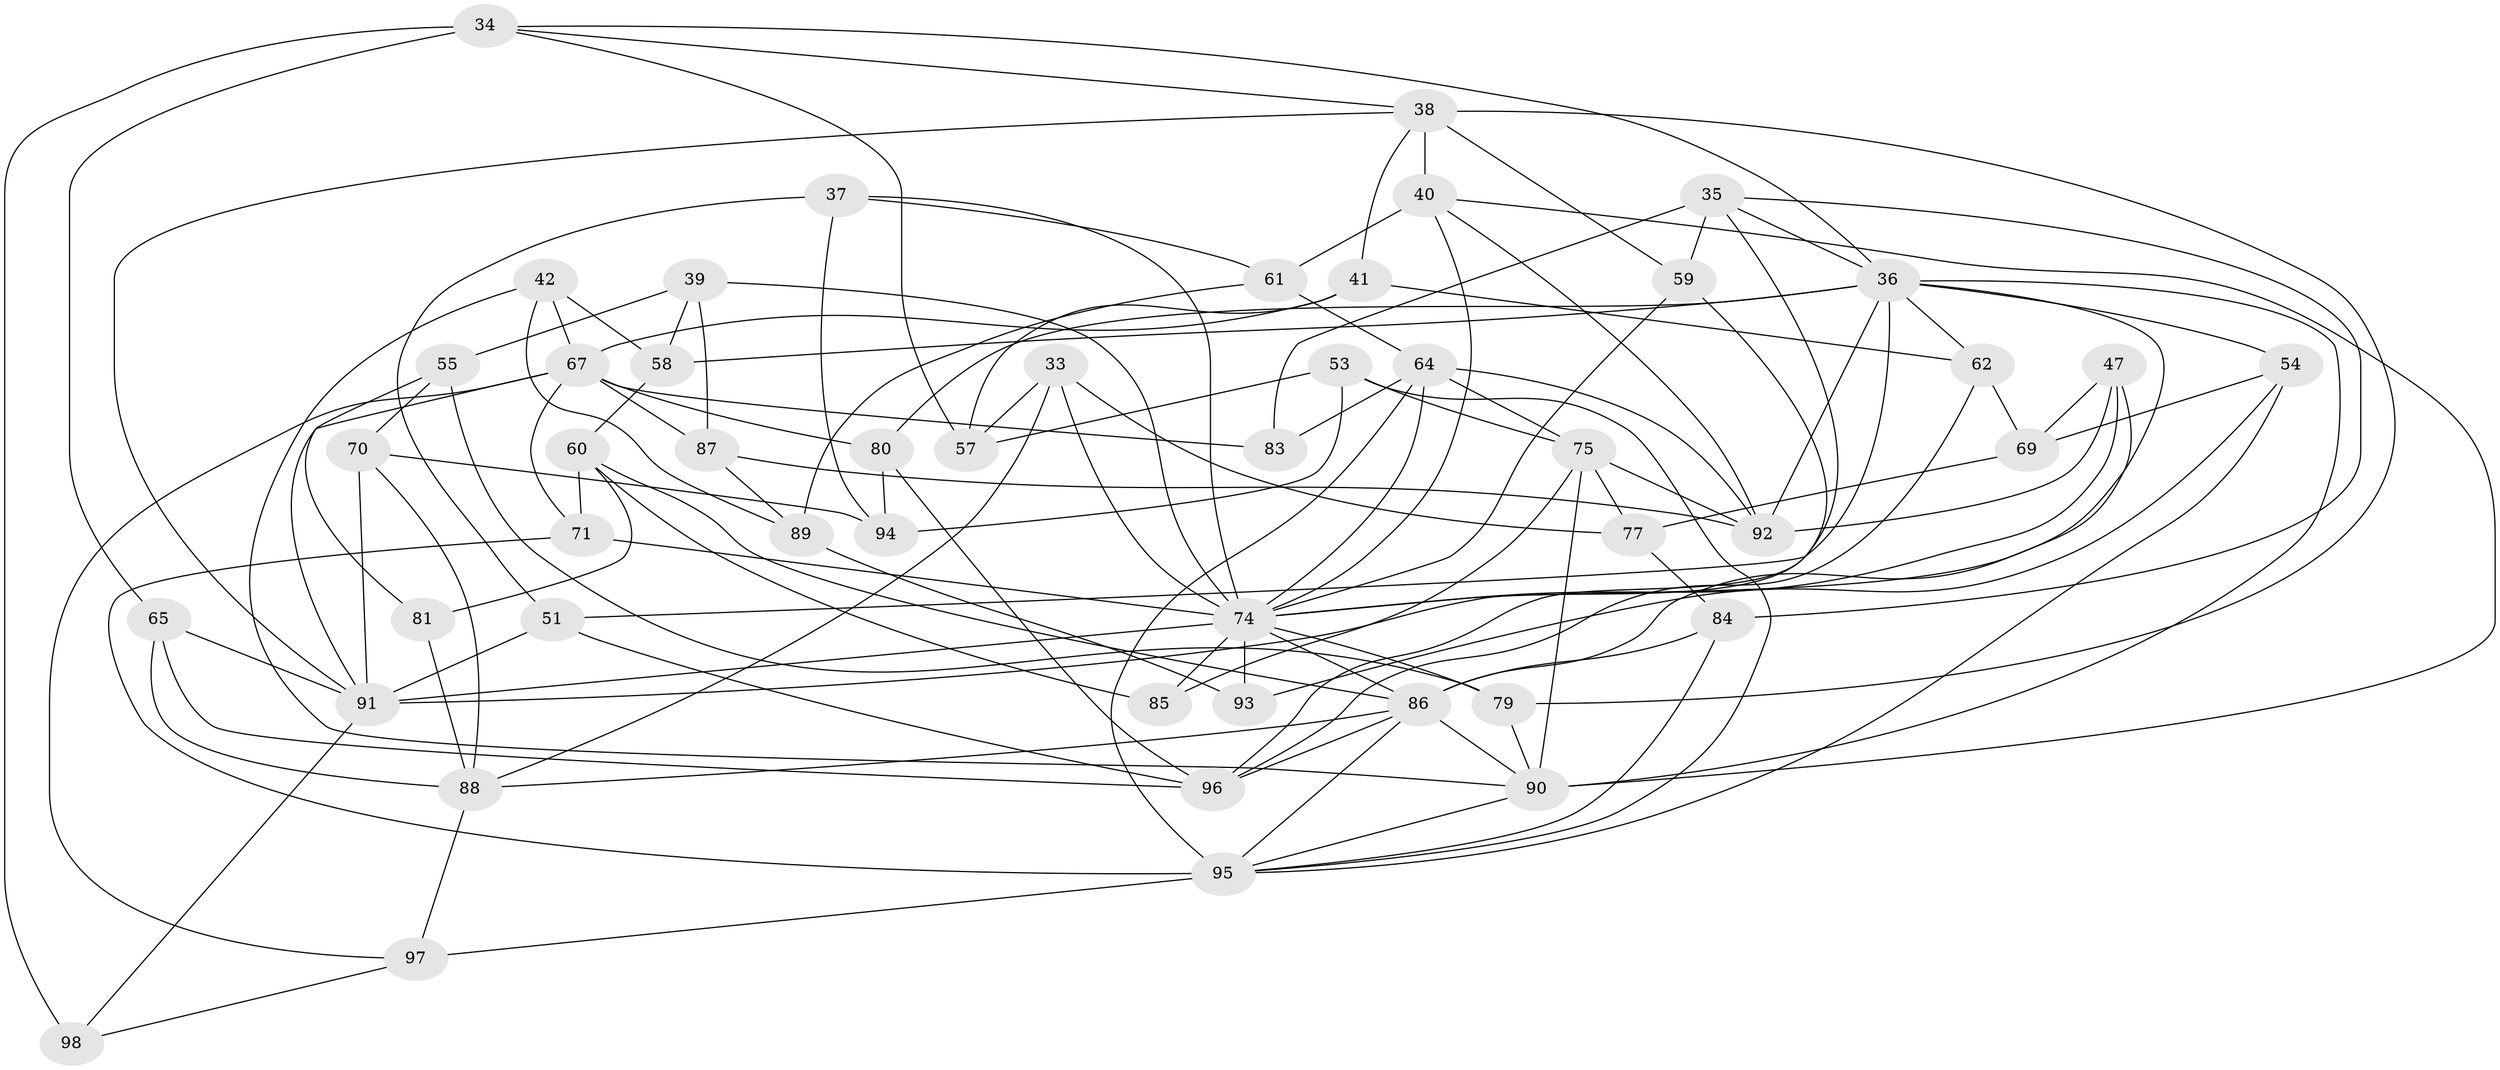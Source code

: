 // original degree distribution, {4: 1.0}
// Generated by graph-tools (version 1.1) at 2025/57/03/09/25 04:57:54]
// undirected, 49 vertices, 121 edges
graph export_dot {
graph [start="1"]
  node [color=gray90,style=filled];
  33;
  34 [super="+3"];
  35 [super="+23"];
  36 [super="+18+29"];
  37 [super="+31"];
  38 [super="+25"];
  39;
  40 [super="+7+30"];
  41;
  42;
  47;
  51;
  53;
  54;
  55;
  57;
  58;
  59;
  60 [super="+44"];
  61 [super="+6"];
  62;
  64 [super="+2+46"];
  65;
  67 [super="+32"];
  69;
  70;
  71;
  74 [super="+9+43+63+50"];
  75 [super="+68"];
  77;
  79;
  80 [super="+45"];
  81;
  83;
  84;
  85;
  86 [super="+11+52+82"];
  87;
  88 [super="+73+56"];
  89;
  90 [super="+27+78"];
  91 [super="+76+49"];
  92 [super="+26"];
  93 [super="+72"];
  94;
  95 [super="+28"];
  96 [super="+8"];
  97 [super="+66"];
  98;
  33 -- 88;
  33 -- 57;
  33 -- 77;
  33 -- 74;
  34 -- 65;
  34 -- 98 [weight=2];
  34 -- 57;
  34 -- 38;
  34 -- 36;
  35 -- 83 [weight=2];
  35 -- 84;
  35 -- 59;
  35 -- 36;
  35 -- 91;
  36 -- 74 [weight=2];
  36 -- 92 [weight=2];
  36 -- 80;
  36 -- 54;
  36 -- 90;
  36 -- 62;
  36 -- 58;
  36 -- 51;
  37 -- 51;
  37 -- 61;
  37 -- 94;
  37 -- 74 [weight=3];
  38 -- 79;
  38 -- 40 [weight=3];
  38 -- 41;
  38 -- 59;
  38 -- 91;
  39 -- 55;
  39 -- 87;
  39 -- 58;
  39 -- 74;
  40 -- 61 [weight=2];
  40 -- 92;
  40 -- 74;
  40 -- 90;
  41 -- 62;
  41 -- 57;
  41 -- 67;
  42 -- 58;
  42 -- 89;
  42 -- 67;
  42 -- 90;
  47 -- 69;
  47 -- 74;
  47 -- 86;
  47 -- 92;
  51 -- 96;
  51 -- 91;
  53 -- 57;
  53 -- 94;
  53 -- 75;
  53 -- 95;
  54 -- 93;
  54 -- 69;
  54 -- 95;
  55 -- 70;
  55 -- 79;
  55 -- 81;
  58 -- 60;
  59 -- 96;
  59 -- 74;
  60 -- 71;
  60 -- 85 [weight=2];
  60 -- 81;
  60 -- 86;
  61 -- 89;
  61 -- 64 [weight=2];
  62 -- 69;
  62 -- 96;
  64 -- 92;
  64 -- 83;
  64 -- 95 [weight=2];
  64 -- 75;
  64 -- 74;
  65 -- 96;
  65 -- 91;
  65 -- 88;
  67 -- 80 [weight=2];
  67 -- 83;
  67 -- 97 [weight=2];
  67 -- 71;
  67 -- 87;
  67 -- 91;
  69 -- 77;
  70 -- 91;
  70 -- 94;
  70 -- 88;
  71 -- 95;
  71 -- 74;
  74 -- 93 [weight=4];
  74 -- 79;
  74 -- 91 [weight=3];
  74 -- 85;
  74 -- 86;
  75 -- 85;
  75 -- 90 [weight=2];
  75 -- 92 [weight=2];
  75 -- 77;
  77 -- 84;
  79 -- 90;
  80 -- 94;
  80 -- 96 [weight=2];
  81 -- 88 [weight=2];
  84 -- 86;
  84 -- 95;
  86 -- 96 [weight=2];
  86 -- 88 [weight=2];
  86 -- 95;
  86 -- 90;
  87 -- 89;
  87 -- 92;
  88 -- 97;
  89 -- 93;
  90 -- 95;
  91 -- 98;
  95 -- 97 [weight=2];
  97 -- 98;
}
